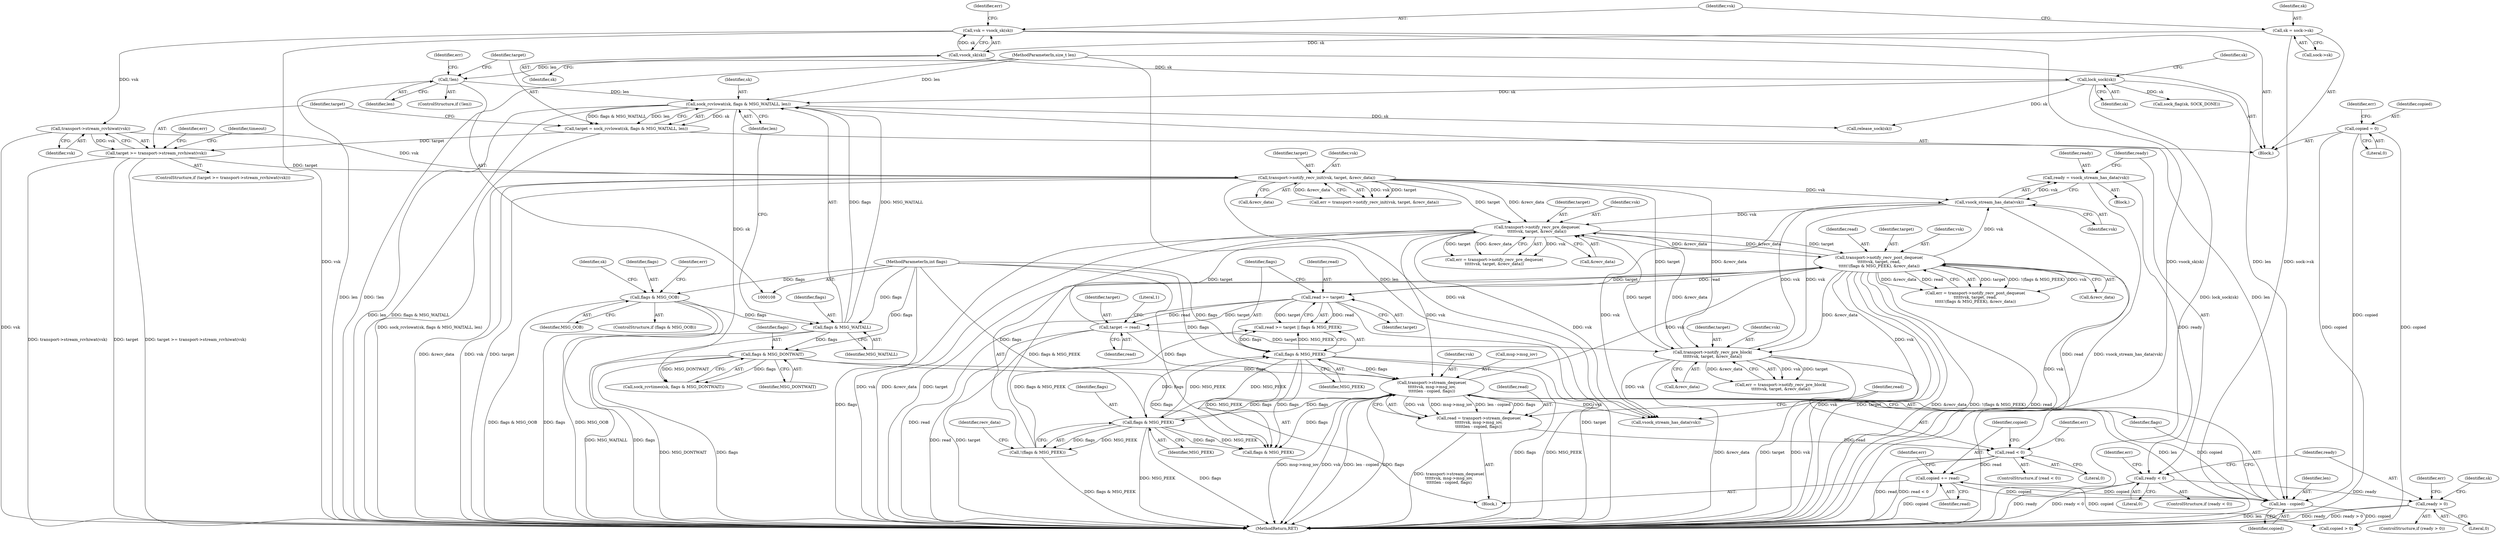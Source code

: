 digraph "0_linux_f3d3342602f8bcbf37d7c46641cb9bca7618eb1c_37@API" {
"1000243" [label="(Call,ready < 0)"];
"1000238" [label="(Call,ready = vsock_stream_has_data(vsk))"];
"1000240" [label="(Call,vsock_stream_has_data(vsk))"];
"1000297" [label="(Call,transport->notify_recv_post_dequeue(\n\t\t\t\t\tvsk, target, read,\n\t\t\t\t\t!(flags & MSG_PEEK), &recv_data))"];
"1000273" [label="(Call,transport->stream_dequeue(\n\t\t\t\t\tvsk, msg->msg_iov,\n\t\t\t\t\tlen - copied, flags))"];
"1000261" [label="(Call,transport->notify_recv_pre_dequeue(\n\t\t\t\t\tvsk, target, &recv_data))"];
"1000358" [label="(Call,transport->notify_recv_pre_block(\n\t\t\t\t\tvsk, target, &recv_data))"];
"1000321" [label="(Call,target -= read)"];
"1000314" [label="(Call,read >= target)"];
"1000218" [label="(Call,transport->notify_recv_init(vsk, target, &recv_data))"];
"1000198" [label="(Call,transport->stream_rcvhiwat(vsk))"];
"1000129" [label="(Call,vsk = vsock_sk(sk))"];
"1000131" [label="(Call,vsock_sk(sk))"];
"1000124" [label="(Call,sk = sock->sk)"];
"1000196" [label="(Call,target >= transport->stream_rcvhiwat(vsk))"];
"1000187" [label="(Call,target = sock_rcvlowat(sk, flags & MSG_WAITALL, len))"];
"1000189" [label="(Call,sock_rcvlowat(sk, flags & MSG_WAITALL, len))"];
"1000136" [label="(Call,lock_sock(sk))"];
"1000191" [label="(Call,flags & MSG_WAITALL)"];
"1000159" [label="(Call,flags & MSG_OOB)"];
"1000113" [label="(MethodParameterIn,int flags)"];
"1000180" [label="(Call,!len)"];
"1000112" [label="(MethodParameterIn,size_t len)"];
"1000278" [label="(Call,len - copied)"];
"1000292" [label="(Call,copied += read)"];
"1000283" [label="(Call,read < 0)"];
"1000271" [label="(Call,read = transport->stream_dequeue(\n\t\t\t\t\tvsk, msg->msg_iov,\n\t\t\t\t\tlen - copied, flags))"];
"1000213" [label="(Call,copied = 0)"];
"1000317" [label="(Call,flags & MSG_PEEK)"];
"1000302" [label="(Call,flags & MSG_PEEK)"];
"1000210" [label="(Call,flags & MSG_DONTWAIT)"];
"1000301" [label="(Call,!(flags & MSG_PEEK))"];
"1000254" [label="(Call,ready > 0)"];
"1000171" [label="(Identifier,sk)"];
"1000141" [label="(Identifier,sk)"];
"1000160" [label="(Identifier,flags)"];
"1000193" [label="(Identifier,MSG_WAITALL)"];
"1000202" [label="(Identifier,err)"];
"1000295" [label="(Call,err = transport->notify_recv_post_dequeue(\n\t\t\t\t\tvsk, target, read,\n\t\t\t\t\t!(flags & MSG_PEEK), &recv_data))"];
"1000129" [label="(Call,vsk = vsock_sk(sk))"];
"1000184" [label="(Identifier,err)"];
"1000330" [label="(Identifier,sk)"];
"1000254" [label="(Call,ready > 0)"];
"1000302" [label="(Call,flags & MSG_PEEK)"];
"1000243" [label="(Call,ready < 0)"];
"1000300" [label="(Identifier,read)"];
"1000210" [label="(Call,flags & MSG_DONTWAIT)"];
"1000194" [label="(Identifier,len)"];
"1000218" [label="(Call,transport->notify_recv_init(vsk, target, &recv_data))"];
"1000296" [label="(Identifier,err)"];
"1000212" [label="(Identifier,MSG_DONTWAIT)"];
"1000356" [label="(Call,err = transport->notify_recv_pre_block(\n\t\t\t\t\tvsk, target, &recv_data))"];
"1000242" [label="(ControlStructure,if (ready < 0))"];
"1000159" [label="(Call,flags & MSG_OOB)"];
"1000272" [label="(Identifier,read)"];
"1000262" [label="(Identifier,vsk)"];
"1000255" [label="(Identifier,ready)"];
"1000260" [label="(Identifier,err)"];
"1000297" [label="(Call,transport->notify_recv_post_dequeue(\n\t\t\t\t\tvsk, target, read,\n\t\t\t\t\t!(flags & MSG_PEEK), &recv_data))"];
"1000188" [label="(Identifier,target)"];
"1000221" [label="(Call,&recv_data)"];
"1000187" [label="(Call,target = sock_rcvlowat(sk, flags & MSG_WAITALL, len))"];
"1000301" [label="(Call,!(flags & MSG_PEEK))"];
"1000314" [label="(Call,read >= target)"];
"1000321" [label="(Call,target -= read)"];
"1000215" [label="(Literal,0)"];
"1000244" [label="(Identifier,ready)"];
"1000281" [label="(Identifier,flags)"];
"1000181" [label="(Identifier,len)"];
"1000274" [label="(Identifier,vsk)"];
"1000217" [label="(Identifier,err)"];
"1000248" [label="(Identifier,err)"];
"1000361" [label="(Call,&recv_data)"];
"1000137" [label="(Identifier,sk)"];
"1000124" [label="(Call,sk = sock->sk)"];
"1000261" [label="(Call,transport->notify_recv_pre_dequeue(\n\t\t\t\t\tvsk, target, &recv_data))"];
"1000318" [label="(Identifier,flags)"];
"1000288" [label="(Identifier,err)"];
"1000214" [label="(Identifier,copied)"];
"1000146" [label="(Call,sock_flag(sk, SOCK_DONE))"];
"1000273" [label="(Call,transport->stream_dequeue(\n\t\t\t\t\tvsk, msg->msg_iov,\n\t\t\t\t\tlen - copied, flags))"];
"1000198" [label="(Call,transport->stream_rcvhiwat(vsk))"];
"1000213" [label="(Call,copied = 0)"];
"1000323" [label="(Identifier,read)"];
"1000306" [label="(Identifier,recv_data)"];
"1000241" [label="(Identifier,vsk)"];
"1000304" [label="(Identifier,MSG_PEEK)"];
"1000292" [label="(Call,copied += read)"];
"1000275" [label="(Call,msg->msg_iov)"];
"1000284" [label="(Identifier,read)"];
"1000161" [label="(Identifier,MSG_OOB)"];
"1000360" [label="(Identifier,target)"];
"1000359" [label="(Identifier,vsk)"];
"1000299" [label="(Identifier,target)"];
"1000470" [label="(MethodReturn,RET)"];
"1000113" [label="(MethodParameterIn,int flags)"];
"1000259" [label="(Call,err = transport->notify_recv_pre_dequeue(\n\t\t\t\t\tvsk, target, &recv_data))"];
"1000134" [label="(Identifier,err)"];
"1000322" [label="(Identifier,target)"];
"1000315" [label="(Identifier,read)"];
"1000240" [label="(Call,vsock_stream_has_data(vsk))"];
"1000236" [label="(Block,)"];
"1000280" [label="(Identifier,copied)"];
"1000235" [label="(Literal,1)"];
"1000196" [label="(Call,target >= transport->stream_rcvhiwat(vsk))"];
"1000423" [label="(Call,copied > 0)"];
"1000316" [label="(Identifier,target)"];
"1000283" [label="(Call,read < 0)"];
"1000305" [label="(Call,&recv_data)"];
"1000126" [label="(Call,sock->sk)"];
"1000303" [label="(Identifier,flags)"];
"1000219" [label="(Identifier,vsk)"];
"1000466" [label="(Call,release_sock(sk))"];
"1000294" [label="(Identifier,read)"];
"1000164" [label="(Identifier,err)"];
"1000192" [label="(Identifier,flags)"];
"1000195" [label="(ControlStructure,if (target >= transport->stream_rcvhiwat(vsk)))"];
"1000112" [label="(MethodParameterIn,size_t len)"];
"1000257" [label="(Block,)"];
"1000245" [label="(Literal,0)"];
"1000131" [label="(Call,vsock_sk(sk))"];
"1000429" [label="(Call,flags & MSG_PEEK)"];
"1000132" [label="(Identifier,sk)"];
"1000278" [label="(Call,len - copied)"];
"1000179" [label="(ControlStructure,if (!len))"];
"1000279" [label="(Identifier,len)"];
"1000298" [label="(Identifier,vsk)"];
"1000256" [label="(Literal,0)"];
"1000271" [label="(Call,read = transport->stream_dequeue(\n\t\t\t\t\tvsk, msg->msg_iov,\n\t\t\t\t\tlen - copied, flags))"];
"1000285" [label="(Literal,0)"];
"1000207" [label="(Identifier,timeout)"];
"1000130" [label="(Identifier,vsk)"];
"1000238" [label="(Call,ready = vsock_stream_has_data(vsk))"];
"1000211" [label="(Identifier,flags)"];
"1000253" [label="(ControlStructure,if (ready > 0))"];
"1000317" [label="(Call,flags & MSG_PEEK)"];
"1000208" [label="(Call,sock_rcvtimeo(sk, flags & MSG_DONTWAIT))"];
"1000197" [label="(Identifier,target)"];
"1000180" [label="(Call,!len)"];
"1000442" [label="(Call,vsock_stream_has_data(vsk))"];
"1000189" [label="(Call,sock_rcvlowat(sk, flags & MSG_WAITALL, len))"];
"1000282" [label="(ControlStructure,if (read < 0))"];
"1000216" [label="(Call,err = transport->notify_recv_init(vsk, target, &recv_data))"];
"1000125" [label="(Identifier,sk)"];
"1000114" [label="(Block,)"];
"1000358" [label="(Call,transport->notify_recv_pre_block(\n\t\t\t\t\tvsk, target, &recv_data))"];
"1000264" [label="(Call,&recv_data)"];
"1000313" [label="(Call,read >= target || flags & MSG_PEEK)"];
"1000190" [label="(Identifier,sk)"];
"1000136" [label="(Call,lock_sock(sk))"];
"1000191" [label="(Call,flags & MSG_WAITALL)"];
"1000293" [label="(Identifier,copied)"];
"1000263" [label="(Identifier,target)"];
"1000158" [label="(ControlStructure,if (flags & MSG_OOB))"];
"1000220" [label="(Identifier,target)"];
"1000199" [label="(Identifier,vsk)"];
"1000319" [label="(Identifier,MSG_PEEK)"];
"1000239" [label="(Identifier,ready)"];
"1000243" -> "1000242"  [label="AST: "];
"1000243" -> "1000245"  [label="CFG: "];
"1000244" -> "1000243"  [label="AST: "];
"1000245" -> "1000243"  [label="AST: "];
"1000248" -> "1000243"  [label="CFG: "];
"1000255" -> "1000243"  [label="CFG: "];
"1000243" -> "1000470"  [label="DDG: ready"];
"1000243" -> "1000470"  [label="DDG: ready < 0"];
"1000238" -> "1000243"  [label="DDG: ready"];
"1000243" -> "1000254"  [label="DDG: ready"];
"1000238" -> "1000236"  [label="AST: "];
"1000238" -> "1000240"  [label="CFG: "];
"1000239" -> "1000238"  [label="AST: "];
"1000240" -> "1000238"  [label="AST: "];
"1000244" -> "1000238"  [label="CFG: "];
"1000238" -> "1000470"  [label="DDG: vsock_stream_has_data(vsk)"];
"1000240" -> "1000238"  [label="DDG: vsk"];
"1000240" -> "1000241"  [label="CFG: "];
"1000241" -> "1000240"  [label="AST: "];
"1000240" -> "1000470"  [label="DDG: vsk"];
"1000297" -> "1000240"  [label="DDG: vsk"];
"1000218" -> "1000240"  [label="DDG: vsk"];
"1000358" -> "1000240"  [label="DDG: vsk"];
"1000240" -> "1000261"  [label="DDG: vsk"];
"1000240" -> "1000358"  [label="DDG: vsk"];
"1000240" -> "1000442"  [label="DDG: vsk"];
"1000297" -> "1000295"  [label="AST: "];
"1000297" -> "1000305"  [label="CFG: "];
"1000298" -> "1000297"  [label="AST: "];
"1000299" -> "1000297"  [label="AST: "];
"1000300" -> "1000297"  [label="AST: "];
"1000301" -> "1000297"  [label="AST: "];
"1000305" -> "1000297"  [label="AST: "];
"1000295" -> "1000297"  [label="CFG: "];
"1000297" -> "1000470"  [label="DDG: vsk"];
"1000297" -> "1000470"  [label="DDG: target"];
"1000297" -> "1000470"  [label="DDG: &recv_data"];
"1000297" -> "1000470"  [label="DDG: !(flags & MSG_PEEK)"];
"1000297" -> "1000470"  [label="DDG: read"];
"1000297" -> "1000261"  [label="DDG: &recv_data"];
"1000297" -> "1000295"  [label="DDG: target"];
"1000297" -> "1000295"  [label="DDG: !(flags & MSG_PEEK)"];
"1000297" -> "1000295"  [label="DDG: vsk"];
"1000297" -> "1000295"  [label="DDG: &recv_data"];
"1000297" -> "1000295"  [label="DDG: read"];
"1000273" -> "1000297"  [label="DDG: vsk"];
"1000261" -> "1000297"  [label="DDG: target"];
"1000261" -> "1000297"  [label="DDG: &recv_data"];
"1000283" -> "1000297"  [label="DDG: read"];
"1000301" -> "1000297"  [label="DDG: flags & MSG_PEEK"];
"1000297" -> "1000314"  [label="DDG: read"];
"1000297" -> "1000314"  [label="DDG: target"];
"1000297" -> "1000358"  [label="DDG: &recv_data"];
"1000297" -> "1000442"  [label="DDG: vsk"];
"1000273" -> "1000271"  [label="AST: "];
"1000273" -> "1000281"  [label="CFG: "];
"1000274" -> "1000273"  [label="AST: "];
"1000275" -> "1000273"  [label="AST: "];
"1000278" -> "1000273"  [label="AST: "];
"1000281" -> "1000273"  [label="AST: "];
"1000271" -> "1000273"  [label="CFG: "];
"1000273" -> "1000470"  [label="DDG: msg->msg_iov"];
"1000273" -> "1000470"  [label="DDG: vsk"];
"1000273" -> "1000470"  [label="DDG: len - copied"];
"1000273" -> "1000470"  [label="DDG: flags"];
"1000273" -> "1000271"  [label="DDG: vsk"];
"1000273" -> "1000271"  [label="DDG: msg->msg_iov"];
"1000273" -> "1000271"  [label="DDG: len - copied"];
"1000273" -> "1000271"  [label="DDG: flags"];
"1000261" -> "1000273"  [label="DDG: vsk"];
"1000278" -> "1000273"  [label="DDG: len"];
"1000278" -> "1000273"  [label="DDG: copied"];
"1000317" -> "1000273"  [label="DDG: flags"];
"1000302" -> "1000273"  [label="DDG: flags"];
"1000210" -> "1000273"  [label="DDG: flags"];
"1000113" -> "1000273"  [label="DDG: flags"];
"1000273" -> "1000302"  [label="DDG: flags"];
"1000273" -> "1000429"  [label="DDG: flags"];
"1000273" -> "1000442"  [label="DDG: vsk"];
"1000261" -> "1000259"  [label="AST: "];
"1000261" -> "1000264"  [label="CFG: "];
"1000262" -> "1000261"  [label="AST: "];
"1000263" -> "1000261"  [label="AST: "];
"1000264" -> "1000261"  [label="AST: "];
"1000259" -> "1000261"  [label="CFG: "];
"1000261" -> "1000470"  [label="DDG: &recv_data"];
"1000261" -> "1000470"  [label="DDG: target"];
"1000261" -> "1000470"  [label="DDG: vsk"];
"1000261" -> "1000259"  [label="DDG: vsk"];
"1000261" -> "1000259"  [label="DDG: target"];
"1000261" -> "1000259"  [label="DDG: &recv_data"];
"1000358" -> "1000261"  [label="DDG: target"];
"1000358" -> "1000261"  [label="DDG: &recv_data"];
"1000321" -> "1000261"  [label="DDG: target"];
"1000218" -> "1000261"  [label="DDG: target"];
"1000218" -> "1000261"  [label="DDG: &recv_data"];
"1000261" -> "1000442"  [label="DDG: vsk"];
"1000358" -> "1000356"  [label="AST: "];
"1000358" -> "1000361"  [label="CFG: "];
"1000359" -> "1000358"  [label="AST: "];
"1000360" -> "1000358"  [label="AST: "];
"1000361" -> "1000358"  [label="AST: "];
"1000356" -> "1000358"  [label="CFG: "];
"1000358" -> "1000470"  [label="DDG: &recv_data"];
"1000358" -> "1000470"  [label="DDG: target"];
"1000358" -> "1000470"  [label="DDG: vsk"];
"1000358" -> "1000356"  [label="DDG: vsk"];
"1000358" -> "1000356"  [label="DDG: target"];
"1000358" -> "1000356"  [label="DDG: &recv_data"];
"1000321" -> "1000358"  [label="DDG: target"];
"1000218" -> "1000358"  [label="DDG: target"];
"1000218" -> "1000358"  [label="DDG: &recv_data"];
"1000358" -> "1000442"  [label="DDG: vsk"];
"1000321" -> "1000257"  [label="AST: "];
"1000321" -> "1000323"  [label="CFG: "];
"1000322" -> "1000321"  [label="AST: "];
"1000323" -> "1000321"  [label="AST: "];
"1000235" -> "1000321"  [label="CFG: "];
"1000321" -> "1000470"  [label="DDG: target"];
"1000321" -> "1000470"  [label="DDG: read"];
"1000314" -> "1000321"  [label="DDG: read"];
"1000314" -> "1000321"  [label="DDG: target"];
"1000314" -> "1000313"  [label="AST: "];
"1000314" -> "1000316"  [label="CFG: "];
"1000315" -> "1000314"  [label="AST: "];
"1000316" -> "1000314"  [label="AST: "];
"1000318" -> "1000314"  [label="CFG: "];
"1000313" -> "1000314"  [label="CFG: "];
"1000314" -> "1000470"  [label="DDG: read"];
"1000314" -> "1000470"  [label="DDG: target"];
"1000314" -> "1000313"  [label="DDG: read"];
"1000314" -> "1000313"  [label="DDG: target"];
"1000218" -> "1000216"  [label="AST: "];
"1000218" -> "1000221"  [label="CFG: "];
"1000219" -> "1000218"  [label="AST: "];
"1000220" -> "1000218"  [label="AST: "];
"1000221" -> "1000218"  [label="AST: "];
"1000216" -> "1000218"  [label="CFG: "];
"1000218" -> "1000470"  [label="DDG: &recv_data"];
"1000218" -> "1000470"  [label="DDG: vsk"];
"1000218" -> "1000470"  [label="DDG: target"];
"1000218" -> "1000216"  [label="DDG: vsk"];
"1000218" -> "1000216"  [label="DDG: target"];
"1000218" -> "1000216"  [label="DDG: &recv_data"];
"1000198" -> "1000218"  [label="DDG: vsk"];
"1000196" -> "1000218"  [label="DDG: target"];
"1000218" -> "1000442"  [label="DDG: vsk"];
"1000198" -> "1000196"  [label="AST: "];
"1000198" -> "1000199"  [label="CFG: "];
"1000199" -> "1000198"  [label="AST: "];
"1000196" -> "1000198"  [label="CFG: "];
"1000198" -> "1000470"  [label="DDG: vsk"];
"1000198" -> "1000196"  [label="DDG: vsk"];
"1000129" -> "1000198"  [label="DDG: vsk"];
"1000129" -> "1000114"  [label="AST: "];
"1000129" -> "1000131"  [label="CFG: "];
"1000130" -> "1000129"  [label="AST: "];
"1000131" -> "1000129"  [label="AST: "];
"1000134" -> "1000129"  [label="CFG: "];
"1000129" -> "1000470"  [label="DDG: vsk"];
"1000129" -> "1000470"  [label="DDG: vsock_sk(sk)"];
"1000131" -> "1000129"  [label="DDG: sk"];
"1000131" -> "1000132"  [label="CFG: "];
"1000132" -> "1000131"  [label="AST: "];
"1000124" -> "1000131"  [label="DDG: sk"];
"1000131" -> "1000136"  [label="DDG: sk"];
"1000124" -> "1000114"  [label="AST: "];
"1000124" -> "1000126"  [label="CFG: "];
"1000125" -> "1000124"  [label="AST: "];
"1000126" -> "1000124"  [label="AST: "];
"1000130" -> "1000124"  [label="CFG: "];
"1000124" -> "1000470"  [label="DDG: sock->sk"];
"1000196" -> "1000195"  [label="AST: "];
"1000197" -> "1000196"  [label="AST: "];
"1000202" -> "1000196"  [label="CFG: "];
"1000207" -> "1000196"  [label="CFG: "];
"1000196" -> "1000470"  [label="DDG: target"];
"1000196" -> "1000470"  [label="DDG: target >= transport->stream_rcvhiwat(vsk)"];
"1000196" -> "1000470"  [label="DDG: transport->stream_rcvhiwat(vsk)"];
"1000187" -> "1000196"  [label="DDG: target"];
"1000187" -> "1000114"  [label="AST: "];
"1000187" -> "1000189"  [label="CFG: "];
"1000188" -> "1000187"  [label="AST: "];
"1000189" -> "1000187"  [label="AST: "];
"1000197" -> "1000187"  [label="CFG: "];
"1000187" -> "1000470"  [label="DDG: sock_rcvlowat(sk, flags & MSG_WAITALL, len)"];
"1000189" -> "1000187"  [label="DDG: sk"];
"1000189" -> "1000187"  [label="DDG: flags & MSG_WAITALL"];
"1000189" -> "1000187"  [label="DDG: len"];
"1000189" -> "1000194"  [label="CFG: "];
"1000190" -> "1000189"  [label="AST: "];
"1000191" -> "1000189"  [label="AST: "];
"1000194" -> "1000189"  [label="AST: "];
"1000189" -> "1000470"  [label="DDG: len"];
"1000189" -> "1000470"  [label="DDG: flags & MSG_WAITALL"];
"1000136" -> "1000189"  [label="DDG: sk"];
"1000191" -> "1000189"  [label="DDG: flags"];
"1000191" -> "1000189"  [label="DDG: MSG_WAITALL"];
"1000180" -> "1000189"  [label="DDG: len"];
"1000112" -> "1000189"  [label="DDG: len"];
"1000189" -> "1000208"  [label="DDG: sk"];
"1000189" -> "1000278"  [label="DDG: len"];
"1000189" -> "1000466"  [label="DDG: sk"];
"1000136" -> "1000114"  [label="AST: "];
"1000136" -> "1000137"  [label="CFG: "];
"1000137" -> "1000136"  [label="AST: "];
"1000141" -> "1000136"  [label="CFG: "];
"1000136" -> "1000470"  [label="DDG: lock_sock(sk)"];
"1000136" -> "1000146"  [label="DDG: sk"];
"1000136" -> "1000466"  [label="DDG: sk"];
"1000191" -> "1000193"  [label="CFG: "];
"1000192" -> "1000191"  [label="AST: "];
"1000193" -> "1000191"  [label="AST: "];
"1000194" -> "1000191"  [label="CFG: "];
"1000191" -> "1000470"  [label="DDG: MSG_WAITALL"];
"1000191" -> "1000470"  [label="DDG: flags"];
"1000159" -> "1000191"  [label="DDG: flags"];
"1000113" -> "1000191"  [label="DDG: flags"];
"1000191" -> "1000210"  [label="DDG: flags"];
"1000159" -> "1000158"  [label="AST: "];
"1000159" -> "1000161"  [label="CFG: "];
"1000160" -> "1000159"  [label="AST: "];
"1000161" -> "1000159"  [label="AST: "];
"1000164" -> "1000159"  [label="CFG: "];
"1000171" -> "1000159"  [label="CFG: "];
"1000159" -> "1000470"  [label="DDG: flags & MSG_OOB"];
"1000159" -> "1000470"  [label="DDG: flags"];
"1000159" -> "1000470"  [label="DDG: MSG_OOB"];
"1000113" -> "1000159"  [label="DDG: flags"];
"1000113" -> "1000108"  [label="AST: "];
"1000113" -> "1000470"  [label="DDG: flags"];
"1000113" -> "1000210"  [label="DDG: flags"];
"1000113" -> "1000302"  [label="DDG: flags"];
"1000113" -> "1000317"  [label="DDG: flags"];
"1000113" -> "1000429"  [label="DDG: flags"];
"1000180" -> "1000179"  [label="AST: "];
"1000180" -> "1000181"  [label="CFG: "];
"1000181" -> "1000180"  [label="AST: "];
"1000184" -> "1000180"  [label="CFG: "];
"1000188" -> "1000180"  [label="CFG: "];
"1000180" -> "1000470"  [label="DDG: len"];
"1000180" -> "1000470"  [label="DDG: !len"];
"1000112" -> "1000180"  [label="DDG: len"];
"1000112" -> "1000108"  [label="AST: "];
"1000112" -> "1000470"  [label="DDG: len"];
"1000112" -> "1000278"  [label="DDG: len"];
"1000278" -> "1000280"  [label="CFG: "];
"1000279" -> "1000278"  [label="AST: "];
"1000280" -> "1000278"  [label="AST: "];
"1000281" -> "1000278"  [label="CFG: "];
"1000278" -> "1000470"  [label="DDG: len"];
"1000292" -> "1000278"  [label="DDG: copied"];
"1000213" -> "1000278"  [label="DDG: copied"];
"1000278" -> "1000292"  [label="DDG: copied"];
"1000278" -> "1000423"  [label="DDG: copied"];
"1000292" -> "1000257"  [label="AST: "];
"1000292" -> "1000294"  [label="CFG: "];
"1000293" -> "1000292"  [label="AST: "];
"1000294" -> "1000292"  [label="AST: "];
"1000296" -> "1000292"  [label="CFG: "];
"1000292" -> "1000470"  [label="DDG: copied"];
"1000283" -> "1000292"  [label="DDG: read"];
"1000292" -> "1000423"  [label="DDG: copied"];
"1000283" -> "1000282"  [label="AST: "];
"1000283" -> "1000285"  [label="CFG: "];
"1000284" -> "1000283"  [label="AST: "];
"1000285" -> "1000283"  [label="AST: "];
"1000288" -> "1000283"  [label="CFG: "];
"1000293" -> "1000283"  [label="CFG: "];
"1000283" -> "1000470"  [label="DDG: read"];
"1000283" -> "1000470"  [label="DDG: read < 0"];
"1000271" -> "1000283"  [label="DDG: read"];
"1000271" -> "1000257"  [label="AST: "];
"1000272" -> "1000271"  [label="AST: "];
"1000284" -> "1000271"  [label="CFG: "];
"1000271" -> "1000470"  [label="DDG: transport->stream_dequeue(\n\t\t\t\t\tvsk, msg->msg_iov,\n\t\t\t\t\tlen - copied, flags)"];
"1000213" -> "1000114"  [label="AST: "];
"1000213" -> "1000215"  [label="CFG: "];
"1000214" -> "1000213"  [label="AST: "];
"1000215" -> "1000213"  [label="AST: "];
"1000217" -> "1000213"  [label="CFG: "];
"1000213" -> "1000470"  [label="DDG: copied"];
"1000213" -> "1000423"  [label="DDG: copied"];
"1000317" -> "1000313"  [label="AST: "];
"1000317" -> "1000319"  [label="CFG: "];
"1000318" -> "1000317"  [label="AST: "];
"1000319" -> "1000317"  [label="AST: "];
"1000313" -> "1000317"  [label="CFG: "];
"1000317" -> "1000470"  [label="DDG: flags"];
"1000317" -> "1000470"  [label="DDG: MSG_PEEK"];
"1000317" -> "1000302"  [label="DDG: MSG_PEEK"];
"1000317" -> "1000313"  [label="DDG: flags"];
"1000317" -> "1000313"  [label="DDG: MSG_PEEK"];
"1000302" -> "1000317"  [label="DDG: flags"];
"1000302" -> "1000317"  [label="DDG: MSG_PEEK"];
"1000317" -> "1000429"  [label="DDG: flags"];
"1000317" -> "1000429"  [label="DDG: MSG_PEEK"];
"1000302" -> "1000301"  [label="AST: "];
"1000302" -> "1000304"  [label="CFG: "];
"1000303" -> "1000302"  [label="AST: "];
"1000304" -> "1000302"  [label="AST: "];
"1000301" -> "1000302"  [label="CFG: "];
"1000302" -> "1000470"  [label="DDG: MSG_PEEK"];
"1000302" -> "1000470"  [label="DDG: flags"];
"1000302" -> "1000301"  [label="DDG: flags"];
"1000302" -> "1000301"  [label="DDG: MSG_PEEK"];
"1000302" -> "1000429"  [label="DDG: flags"];
"1000302" -> "1000429"  [label="DDG: MSG_PEEK"];
"1000210" -> "1000208"  [label="AST: "];
"1000210" -> "1000212"  [label="CFG: "];
"1000211" -> "1000210"  [label="AST: "];
"1000212" -> "1000210"  [label="AST: "];
"1000208" -> "1000210"  [label="CFG: "];
"1000210" -> "1000470"  [label="DDG: MSG_DONTWAIT"];
"1000210" -> "1000470"  [label="DDG: flags"];
"1000210" -> "1000208"  [label="DDG: flags"];
"1000210" -> "1000208"  [label="DDG: MSG_DONTWAIT"];
"1000210" -> "1000429"  [label="DDG: flags"];
"1000306" -> "1000301"  [label="CFG: "];
"1000301" -> "1000470"  [label="DDG: flags & MSG_PEEK"];
"1000301" -> "1000313"  [label="DDG: flags & MSG_PEEK"];
"1000254" -> "1000253"  [label="AST: "];
"1000254" -> "1000256"  [label="CFG: "];
"1000255" -> "1000254"  [label="AST: "];
"1000256" -> "1000254"  [label="AST: "];
"1000260" -> "1000254"  [label="CFG: "];
"1000330" -> "1000254"  [label="CFG: "];
"1000254" -> "1000470"  [label="DDG: ready"];
"1000254" -> "1000470"  [label="DDG: ready > 0"];
}
